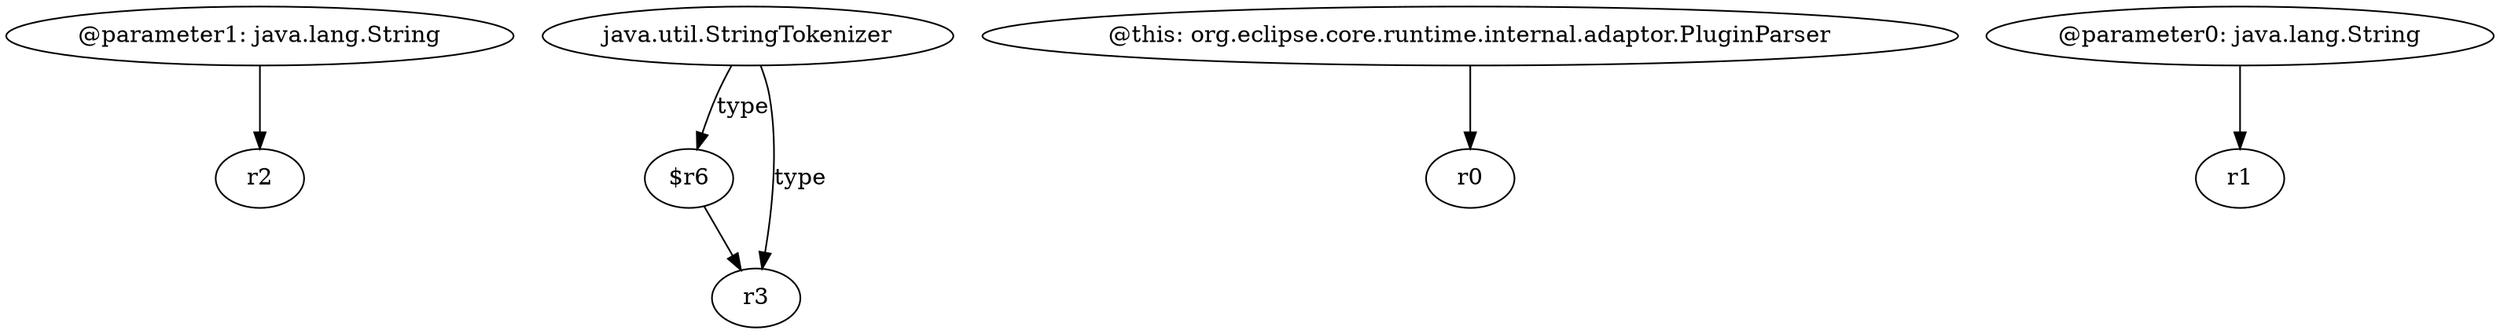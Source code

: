 digraph g {
0[label="@parameter1: java.lang.String"]
1[label="r2"]
0->1[label=""]
2[label="java.util.StringTokenizer"]
3[label="$r6"]
2->3[label="type"]
4[label="r3"]
2->4[label="type"]
5[label="@this: org.eclipse.core.runtime.internal.adaptor.PluginParser"]
6[label="r0"]
5->6[label=""]
7[label="@parameter0: java.lang.String"]
8[label="r1"]
7->8[label=""]
3->4[label=""]
}
